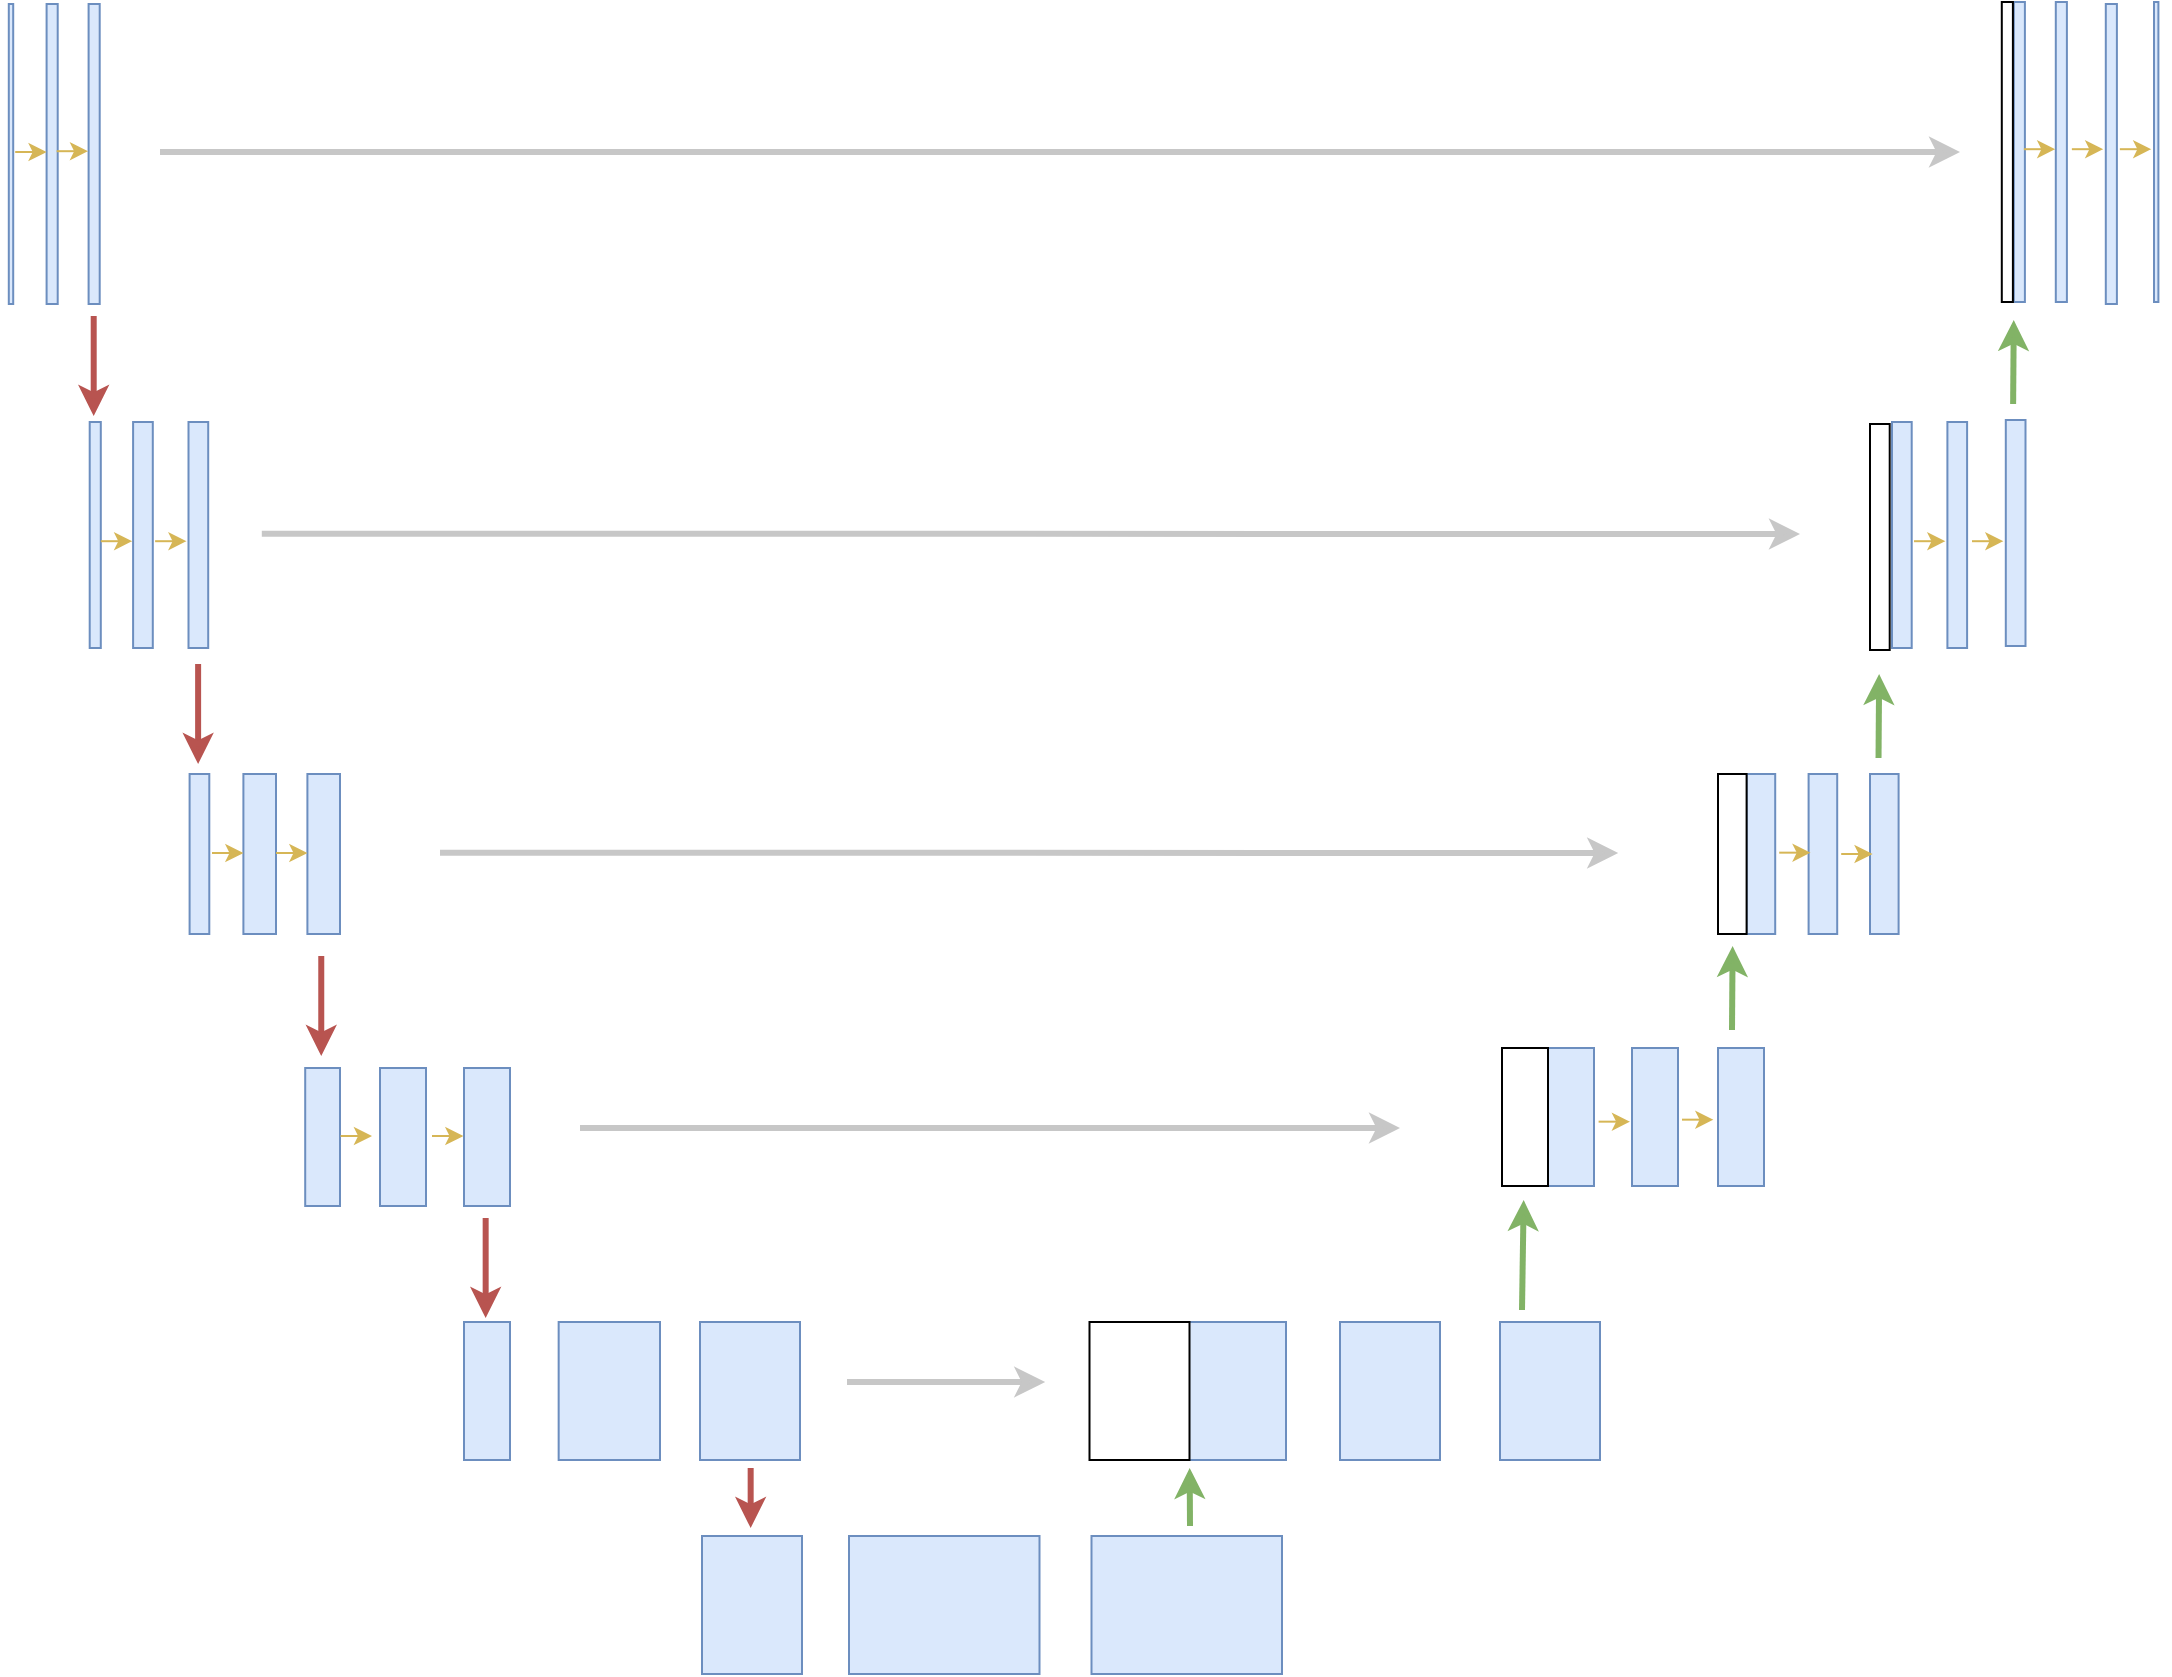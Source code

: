 <mxfile version="24.0.1" type="device">
  <diagram name="Página-1" id="tYmLiEwEMPGMQ0-EJTuI">
    <mxGraphModel dx="1349" dy="848" grid="1" gridSize="10" guides="1" tooltips="1" connect="1" arrows="1" fold="1" page="1" pageScale="8" pageWidth="1200" pageHeight="1600" math="0" shadow="0">
      <root>
        <mxCell id="0" />
        <mxCell id="1" parent="0" />
        <mxCell id="JifNjsEfJaHmQElctE8R-52" value="" style="rounded=0;whiteSpace=wrap;html=1;fillColor=#dae8fc;strokeColor=#6c8ebf;perimeterSpacing=3;" vertex="1" parent="1">
          <mxGeometry x="134.4" y="481" width="2.2" height="150" as="geometry" />
        </mxCell>
        <mxCell id="JifNjsEfJaHmQElctE8R-58" value="" style="rounded=0;whiteSpace=wrap;html=1;fillColor=#dae8fc;strokeColor=#6c8ebf;perimeterSpacing=3;" vertex="1" parent="1">
          <mxGeometry x="282.6" y="1013" width="17.4" height="69" as="geometry" />
        </mxCell>
        <mxCell id="JifNjsEfJaHmQElctE8R-59" value="" style="rounded=0;whiteSpace=wrap;html=1;fillColor=#dae8fc;strokeColor=#6c8ebf;perimeterSpacing=3;" vertex="1" parent="1">
          <mxGeometry x="174.85" y="690" width="5.55" height="113" as="geometry" />
        </mxCell>
        <mxCell id="JifNjsEfJaHmQElctE8R-61" value="" style="rounded=0;whiteSpace=wrap;html=1;fillColor=#dae8fc;strokeColor=#6c8ebf;perimeterSpacing=3;" vertex="1" parent="1">
          <mxGeometry x="153.3" y="481" width="5.55" height="150" as="geometry" />
        </mxCell>
        <mxCell id="JifNjsEfJaHmQElctE8R-62" value="" style="rounded=0;whiteSpace=wrap;html=1;fillColor=#dae8fc;strokeColor=#6c8ebf;perimeterSpacing=3;" vertex="1" parent="1">
          <mxGeometry x="174.3" y="481" width="5.55" height="150" as="geometry" />
        </mxCell>
        <mxCell id="JifNjsEfJaHmQElctE8R-66" value="" style="endArrow=classic;html=1;rounded=0;exitX=1;exitY=0.5;exitDx=0;exitDy=0;entryX=0;entryY=0.5;entryDx=0;entryDy=0;fillColor=#fff2cc;strokeColor=#d6b656;" edge="1" parent="1">
          <mxGeometry width="50" height="50" relative="1" as="geometry">
            <mxPoint x="137.6" y="555" as="sourcePoint" />
            <mxPoint x="153.3" y="555" as="targetPoint" />
          </mxGeometry>
        </mxCell>
        <mxCell id="JifNjsEfJaHmQElctE8R-67" value="" style="endArrow=classic;html=1;rounded=0;exitX=1;exitY=0.5;exitDx=0;exitDy=0;entryX=0;entryY=0.5;entryDx=0;entryDy=0;fillColor=#fff2cc;strokeColor=#d6b656;" edge="1" parent="1">
          <mxGeometry width="50" height="50" relative="1" as="geometry">
            <mxPoint x="158.33" y="554.6" as="sourcePoint" />
            <mxPoint x="174.03" y="554.6" as="targetPoint" />
          </mxGeometry>
        </mxCell>
        <mxCell id="JifNjsEfJaHmQElctE8R-70" value="" style="rounded=0;whiteSpace=wrap;html=1;fillColor=#dae8fc;strokeColor=#6c8ebf;perimeterSpacing=3;" vertex="1" parent="1">
          <mxGeometry x="196.55" y="690" width="9.85" height="113" as="geometry" />
        </mxCell>
        <mxCell id="JifNjsEfJaHmQElctE8R-75" value="" style="endArrow=classic;html=1;rounded=0;exitX=1;exitY=0.5;exitDx=0;exitDy=0;entryX=0;entryY=0.5;entryDx=0;entryDy=0;fillColor=#fff2cc;strokeColor=#d6b656;" edge="1" parent="1">
          <mxGeometry width="50" height="50" relative="1" as="geometry">
            <mxPoint x="180.4" y="749.6" as="sourcePoint" />
            <mxPoint x="196.1" y="749.6" as="targetPoint" />
          </mxGeometry>
        </mxCell>
        <mxCell id="JifNjsEfJaHmQElctE8R-76" value="" style="endArrow=classic;html=1;rounded=0;exitX=1;exitY=0.5;exitDx=0;exitDy=0;entryX=0;entryY=0.5;entryDx=0;entryDy=0;fillColor=#fff2cc;strokeColor=#d6b656;" edge="1" parent="1">
          <mxGeometry width="50" height="50" relative="1" as="geometry">
            <mxPoint x="207.55" y="749.6" as="sourcePoint" />
            <mxPoint x="223.25" y="749.6" as="targetPoint" />
          </mxGeometry>
        </mxCell>
        <mxCell id="JifNjsEfJaHmQElctE8R-85" value="" style="endArrow=classic;html=1;rounded=0;exitX=1;exitY=0.5;exitDx=0;exitDy=0;entryX=0;entryY=0.5;entryDx=0;entryDy=0;fillColor=#fff2cc;strokeColor=#d6b656;" edge="1" parent="1">
          <mxGeometry width="50" height="50" relative="1" as="geometry">
            <mxPoint x="346" y="1047" as="sourcePoint" />
            <mxPoint x="361.7" y="1047" as="targetPoint" />
          </mxGeometry>
        </mxCell>
        <mxCell id="JifNjsEfJaHmQElctE8R-124" value="" style="rounded=0;whiteSpace=wrap;html=1;fillColor=#dae8fc;strokeColor=#6c8ebf;perimeterSpacing=3;" vertex="1" parent="1">
          <mxGeometry x="224.25" y="690" width="9.85" height="113" as="geometry" />
        </mxCell>
        <mxCell id="JifNjsEfJaHmQElctE8R-125" value="" style="rounded=0;whiteSpace=wrap;html=1;fillColor=#dae8fc;strokeColor=#6c8ebf;perimeterSpacing=3;" vertex="1" parent="1">
          <mxGeometry x="224.8" y="866" width="9.85" height="80" as="geometry" />
        </mxCell>
        <mxCell id="JifNjsEfJaHmQElctE8R-127" value="" style="rounded=0;whiteSpace=wrap;html=1;fillColor=#dae8fc;strokeColor=#6c8ebf;perimeterSpacing=3;" vertex="1" parent="1">
          <mxGeometry x="251.7" y="866" width="16.3" height="80" as="geometry" />
        </mxCell>
        <mxCell id="JifNjsEfJaHmQElctE8R-128" value="" style="endArrow=classic;html=1;rounded=0;exitX=1;exitY=0.5;exitDx=0;exitDy=0;entryX=0;entryY=0.5;entryDx=0;entryDy=0;fillColor=#fff2cc;strokeColor=#d6b656;" edge="1" parent="1">
          <mxGeometry width="50" height="50" relative="1" as="geometry">
            <mxPoint x="236" y="905.5" as="sourcePoint" />
            <mxPoint x="251.7" y="905.5" as="targetPoint" />
          </mxGeometry>
        </mxCell>
        <mxCell id="JifNjsEfJaHmQElctE8R-130" value="" style="rounded=0;whiteSpace=wrap;html=1;fillColor=#dae8fc;strokeColor=#6c8ebf;perimeterSpacing=3;" vertex="1" parent="1">
          <mxGeometry x="283.7" y="866" width="16.3" height="80" as="geometry" />
        </mxCell>
        <mxCell id="JifNjsEfJaHmQElctE8R-131" value="" style="endArrow=classic;html=1;rounded=0;exitX=1;exitY=0.5;exitDx=0;exitDy=0;entryX=0;entryY=0.5;entryDx=0;entryDy=0;fillColor=#fff2cc;strokeColor=#d6b656;" edge="1" parent="1">
          <mxGeometry width="50" height="50" relative="1" as="geometry">
            <mxPoint x="268" y="905.5" as="sourcePoint" />
            <mxPoint x="283.7" y="905.5" as="targetPoint" />
          </mxGeometry>
        </mxCell>
        <mxCell id="JifNjsEfJaHmQElctE8R-134" value="" style="endArrow=classic;html=1;rounded=0;exitX=1;exitY=0.5;exitDx=0;exitDy=0;entryX=0;entryY=0.5;entryDx=0;entryDy=0;fillColor=#fff2cc;strokeColor=#d6b656;" edge="1" parent="1">
          <mxGeometry width="50" height="50" relative="1" as="geometry">
            <mxPoint x="300.3" y="1047" as="sourcePoint" />
            <mxPoint x="316.0" y="1047" as="targetPoint" />
          </mxGeometry>
        </mxCell>
        <mxCell id="JifNjsEfJaHmQElctE8R-139" value="" style="rounded=0;whiteSpace=wrap;html=1;fillColor=#dae8fc;strokeColor=#6c8ebf;perimeterSpacing=3;" vertex="1" parent="1">
          <mxGeometry x="409.33" y="1140" width="50.67" height="69" as="geometry" />
        </mxCell>
        <mxCell id="JifNjsEfJaHmQElctE8R-140" value="" style="rounded=0;whiteSpace=wrap;html=1;fillColor=#dae8fc;strokeColor=#6c8ebf;perimeterSpacing=3;" vertex="1" parent="1">
          <mxGeometry x="480" y="1140" width="50" height="69" as="geometry" />
        </mxCell>
        <mxCell id="JifNjsEfJaHmQElctE8R-141" value="" style="rounded=0;whiteSpace=wrap;html=1;fillColor=#dae8fc;strokeColor=#6c8ebf;perimeterSpacing=3;" vertex="1" parent="1">
          <mxGeometry x="481" y="1247" width="50" height="69" as="geometry" />
        </mxCell>
        <mxCell id="JifNjsEfJaHmQElctE8R-144" value="" style="rounded=0;whiteSpace=wrap;html=1;fillColor=#dae8fc;strokeColor=#6c8ebf;perimeterSpacing=3;" vertex="1" parent="1">
          <mxGeometry x="675.75" y="1247" width="95.25" height="69" as="geometry" />
        </mxCell>
        <mxCell id="JifNjsEfJaHmQElctE8R-145" value="" style="rounded=0;whiteSpace=wrap;html=1;fillColor=#dae8fc;strokeColor=#6c8ebf;perimeterSpacing=3;" vertex="1" parent="1">
          <mxGeometry x="723" y="1140" width="50" height="69" as="geometry" />
        </mxCell>
        <mxCell id="JifNjsEfJaHmQElctE8R-146" value="" style="rounded=0;whiteSpace=wrap;html=1;perimeterSpacing=3;" vertex="1" parent="1">
          <mxGeometry x="674.75" y="1140" width="50" height="69" as="geometry" />
        </mxCell>
        <mxCell id="JifNjsEfJaHmQElctE8R-147" value="" style="rounded=0;whiteSpace=wrap;html=1;fillColor=#dae8fc;strokeColor=#6c8ebf;perimeterSpacing=3;" vertex="1" parent="1">
          <mxGeometry x="554.5" y="1247" width="95.25" height="69" as="geometry" />
        </mxCell>
        <mxCell id="JifNjsEfJaHmQElctE8R-148" value="" style="rounded=0;whiteSpace=wrap;html=1;fillColor=#dae8fc;strokeColor=#6c8ebf;perimeterSpacing=3;" vertex="1" parent="1">
          <mxGeometry x="800" y="1140" width="50" height="69" as="geometry" />
        </mxCell>
        <mxCell id="JifNjsEfJaHmQElctE8R-149" value="" style="rounded=0;whiteSpace=wrap;html=1;fillColor=#dae8fc;strokeColor=#6c8ebf;perimeterSpacing=3;" vertex="1" parent="1">
          <mxGeometry x="880" y="1140" width="50" height="69" as="geometry" />
        </mxCell>
        <mxCell id="JifNjsEfJaHmQElctE8R-150" value="" style="rounded=0;whiteSpace=wrap;html=1;fillColor=#dae8fc;strokeColor=#6c8ebf;perimeterSpacing=3;" vertex="1" parent="1">
          <mxGeometry x="904" y="1003" width="23" height="69" as="geometry" />
        </mxCell>
        <mxCell id="JifNjsEfJaHmQElctE8R-152" value="" style="rounded=0;whiteSpace=wrap;html=1;perimeterSpacing=3;" vertex="1" parent="1">
          <mxGeometry x="881" y="1003" width="23" height="69" as="geometry" />
        </mxCell>
        <mxCell id="JifNjsEfJaHmQElctE8R-153" value="" style="rounded=0;whiteSpace=wrap;html=1;fillColor=#dae8fc;strokeColor=#6c8ebf;perimeterSpacing=3;" vertex="1" parent="1">
          <mxGeometry x="320" y="1013" width="23" height="69" as="geometry" />
        </mxCell>
        <mxCell id="JifNjsEfJaHmQElctE8R-154" value="" style="rounded=0;whiteSpace=wrap;html=1;fillColor=#dae8fc;strokeColor=#6c8ebf;perimeterSpacing=3;" vertex="1" parent="1">
          <mxGeometry x="362" y="1013" width="23" height="69" as="geometry" />
        </mxCell>
        <mxCell id="JifNjsEfJaHmQElctE8R-155" value="" style="rounded=0;whiteSpace=wrap;html=1;fillColor=#dae8fc;strokeColor=#6c8ebf;perimeterSpacing=3;" vertex="1" parent="1">
          <mxGeometry x="362" y="1140" width="23" height="69" as="geometry" />
        </mxCell>
        <mxCell id="JifNjsEfJaHmQElctE8R-156" value="" style="rounded=0;whiteSpace=wrap;html=1;fillColor=#dae8fc;strokeColor=#6c8ebf;perimeterSpacing=3;" vertex="1" parent="1">
          <mxGeometry x="946" y="1003" width="23" height="69" as="geometry" />
        </mxCell>
        <mxCell id="JifNjsEfJaHmQElctE8R-157" value="" style="rounded=0;whiteSpace=wrap;html=1;fillColor=#dae8fc;strokeColor=#6c8ebf;perimeterSpacing=3;" vertex="1" parent="1">
          <mxGeometry x="989" y="1003" width="23" height="69" as="geometry" />
        </mxCell>
        <mxCell id="JifNjsEfJaHmQElctE8R-159" value="" style="rounded=0;whiteSpace=wrap;html=1;fillColor=#dae8fc;strokeColor=#6c8ebf;perimeterSpacing=3;" vertex="1" parent="1">
          <mxGeometry x="1003.3" y="866" width="14.3" height="80" as="geometry" />
        </mxCell>
        <mxCell id="JifNjsEfJaHmQElctE8R-161" value="" style="rounded=0;whiteSpace=wrap;html=1;perimeterSpacing=3;" vertex="1" parent="1">
          <mxGeometry x="989.0" y="866" width="14.3" height="80" as="geometry" />
        </mxCell>
        <mxCell id="JifNjsEfJaHmQElctE8R-163" value="" style="rounded=0;whiteSpace=wrap;html=1;fillColor=#dae8fc;strokeColor=#6c8ebf;perimeterSpacing=3;" vertex="1" parent="1">
          <mxGeometry x="1136.9" y="480" width="5.55" height="150" as="geometry" />
        </mxCell>
        <mxCell id="JifNjsEfJaHmQElctE8R-164" value="" style="rounded=0;whiteSpace=wrap;html=1;fillColor=#dae8fc;strokeColor=#6c8ebf;perimeterSpacing=3;" vertex="1" parent="1">
          <mxGeometry x="1157.9" y="480" width="5.55" height="150" as="geometry" />
        </mxCell>
        <mxCell id="JifNjsEfJaHmQElctE8R-166" value="" style="endArrow=classic;html=1;rounded=0;exitX=1;exitY=0.5;exitDx=0;exitDy=0;entryX=0;entryY=0.5;entryDx=0;entryDy=0;fillColor=#fff2cc;strokeColor=#d6b656;" edge="1" parent="1">
          <mxGeometry width="50" height="50" relative="1" as="geometry">
            <mxPoint x="1141.93" y="553.6" as="sourcePoint" />
            <mxPoint x="1157.63" y="553.6" as="targetPoint" />
          </mxGeometry>
        </mxCell>
        <mxCell id="JifNjsEfJaHmQElctE8R-167" value="" style="rounded=0;whiteSpace=wrap;html=1;fillColor=#dae8fc;strokeColor=#6c8ebf;perimeterSpacing=3;" vertex="1" parent="1">
          <mxGeometry x="1076" y="690" width="9.85" height="113" as="geometry" />
        </mxCell>
        <mxCell id="JifNjsEfJaHmQElctE8R-168" value="" style="endArrow=classic;html=1;rounded=0;exitX=1;exitY=0.5;exitDx=0;exitDy=0;entryX=0;entryY=0.5;entryDx=0;entryDy=0;fillColor=#fff2cc;strokeColor=#d6b656;" edge="1" parent="1">
          <mxGeometry width="50" height="50" relative="1" as="geometry">
            <mxPoint x="1087.0" y="749.6" as="sourcePoint" />
            <mxPoint x="1102.7" y="749.6" as="targetPoint" />
          </mxGeometry>
        </mxCell>
        <mxCell id="JifNjsEfJaHmQElctE8R-169" value="" style="rounded=0;whiteSpace=wrap;html=1;fillColor=#dae8fc;strokeColor=#6c8ebf;perimeterSpacing=3;" vertex="1" parent="1">
          <mxGeometry x="1103.7" y="690" width="9.85" height="113" as="geometry" />
        </mxCell>
        <mxCell id="JifNjsEfJaHmQElctE8R-170" value="" style="rounded=0;whiteSpace=wrap;html=1;perimeterSpacing=3;" vertex="1" parent="1">
          <mxGeometry x="1065" y="691" width="9.85" height="113" as="geometry" />
        </mxCell>
        <mxCell id="JifNjsEfJaHmQElctE8R-171" value="" style="rounded=0;whiteSpace=wrap;html=1;fillColor=#dae8fc;strokeColor=#6c8ebf;perimeterSpacing=3;" vertex="1" parent="1">
          <mxGeometry x="1034.3" y="866" width="14.3" height="80" as="geometry" />
        </mxCell>
        <mxCell id="JifNjsEfJaHmQElctE8R-172" value="" style="rounded=0;whiteSpace=wrap;html=1;fillColor=#dae8fc;strokeColor=#6c8ebf;perimeterSpacing=3;" vertex="1" parent="1">
          <mxGeometry x="1065.0" y="866" width="14.3" height="80" as="geometry" />
        </mxCell>
        <mxCell id="JifNjsEfJaHmQElctE8R-174" value="" style="rounded=0;whiteSpace=wrap;html=1;fillColor=#dae8fc;strokeColor=#6c8ebf;perimeterSpacing=3;" vertex="1" parent="1">
          <mxGeometry x="1132.9" y="689" width="9.85" height="113" as="geometry" />
        </mxCell>
        <mxCell id="JifNjsEfJaHmQElctE8R-175" value="" style="rounded=0;whiteSpace=wrap;html=1;perimeterSpacing=3;" vertex="1" parent="1">
          <mxGeometry x="1130.9" y="480" width="5.55" height="150" as="geometry" />
        </mxCell>
        <mxCell id="JifNjsEfJaHmQElctE8R-176" value="" style="endArrow=classic;html=1;rounded=0;fillColor=#f5f5f5;strokeColor=#C7C7C7;strokeWidth=3;" edge="1" parent="1">
          <mxGeometry width="50" height="50" relative="1" as="geometry">
            <mxPoint x="210" y="555" as="sourcePoint" />
            <mxPoint x="1110" y="555" as="targetPoint" />
          </mxGeometry>
        </mxCell>
        <mxCell id="JifNjsEfJaHmQElctE8R-177" value="" style="endArrow=classic;html=1;rounded=0;fillColor=#f5f5f5;strokeColor=#C7C7C7;strokeWidth=3;" edge="1" parent="1">
          <mxGeometry width="50" height="50" relative="1" as="geometry">
            <mxPoint x="260.9" y="745.83" as="sourcePoint" />
            <mxPoint x="1030" y="746" as="targetPoint" />
          </mxGeometry>
        </mxCell>
        <mxCell id="JifNjsEfJaHmQElctE8R-179" value="" style="endArrow=classic;html=1;rounded=0;fillColor=#f5f5f5;strokeColor=#C7C7C7;strokeWidth=3;" edge="1" parent="1">
          <mxGeometry width="50" height="50" relative="1" as="geometry">
            <mxPoint x="350" y="905.33" as="sourcePoint" />
            <mxPoint x="939.1" y="905.5" as="targetPoint" />
          </mxGeometry>
        </mxCell>
        <mxCell id="JifNjsEfJaHmQElctE8R-180" value="" style="endArrow=classic;html=1;rounded=0;fillColor=#f5f5f5;strokeColor=#C7C7C7;strokeWidth=3;" edge="1" parent="1">
          <mxGeometry width="50" height="50" relative="1" as="geometry">
            <mxPoint x="420" y="1043" as="sourcePoint" />
            <mxPoint x="830" y="1043" as="targetPoint" />
          </mxGeometry>
        </mxCell>
        <mxCell id="JifNjsEfJaHmQElctE8R-181" value="" style="endArrow=classic;html=1;rounded=0;fillColor=#f5f5f5;strokeColor=#C7C7C7;strokeWidth=3;" edge="1" parent="1">
          <mxGeometry width="50" height="50" relative="1" as="geometry">
            <mxPoint x="553.5" y="1170" as="sourcePoint" />
            <mxPoint x="652.6" y="1170" as="targetPoint" />
          </mxGeometry>
        </mxCell>
        <mxCell id="JifNjsEfJaHmQElctE8R-182" value="" style="endArrow=classic;html=1;rounded=0;strokeWidth=3;fillColor=#f8cecc;strokeColor=#b85450;" edge="1" parent="1">
          <mxGeometry width="50" height="50" relative="1" as="geometry">
            <mxPoint x="176.85" y="637" as="sourcePoint" />
            <mxPoint x="176.85" y="687" as="targetPoint" />
          </mxGeometry>
        </mxCell>
        <mxCell id="JifNjsEfJaHmQElctE8R-183" value="" style="endArrow=classic;html=1;rounded=0;strokeWidth=3;fillColor=#f8cecc;strokeColor=#b85450;" edge="1" parent="1">
          <mxGeometry width="50" height="50" relative="1" as="geometry">
            <mxPoint x="229.06" y="811" as="sourcePoint" />
            <mxPoint x="229.06" y="861" as="targetPoint" />
          </mxGeometry>
        </mxCell>
        <mxCell id="JifNjsEfJaHmQElctE8R-184" value="" style="endArrow=classic;html=1;rounded=0;strokeWidth=3;fillColor=#f8cecc;strokeColor=#b85450;" edge="1" parent="1">
          <mxGeometry width="50" height="50" relative="1" as="geometry">
            <mxPoint x="290.63" y="957" as="sourcePoint" />
            <mxPoint x="290.63" y="1007" as="targetPoint" />
          </mxGeometry>
        </mxCell>
        <mxCell id="JifNjsEfJaHmQElctE8R-185" value="" style="endArrow=classic;html=1;rounded=0;strokeWidth=3;fillColor=#f8cecc;strokeColor=#b85450;" edge="1" parent="1">
          <mxGeometry width="50" height="50" relative="1" as="geometry">
            <mxPoint x="372.83" y="1088" as="sourcePoint" />
            <mxPoint x="372.83" y="1138" as="targetPoint" />
          </mxGeometry>
        </mxCell>
        <mxCell id="JifNjsEfJaHmQElctE8R-187" value="" style="endArrow=classic;html=1;rounded=0;strokeWidth=3;fillColor=#f8cecc;strokeColor=#b85450;" edge="1" parent="1">
          <mxGeometry width="50" height="50" relative="1" as="geometry">
            <mxPoint x="505.33" y="1213" as="sourcePoint" />
            <mxPoint x="505.33" y="1243" as="targetPoint" />
          </mxGeometry>
        </mxCell>
        <mxCell id="JifNjsEfJaHmQElctE8R-188" value="" style="endArrow=classic;html=1;rounded=0;strokeWidth=3;fillColor=#d5e8d4;strokeColor=#82b366;" edge="1" parent="1">
          <mxGeometry width="50" height="50" relative="1" as="geometry">
            <mxPoint x="725" y="1242" as="sourcePoint" />
            <mxPoint x="724.83" y="1213" as="targetPoint" />
          </mxGeometry>
        </mxCell>
        <mxCell id="JifNjsEfJaHmQElctE8R-192" value="" style="endArrow=classic;html=1;rounded=0;strokeWidth=3;fillColor=#d5e8d4;strokeColor=#82b366;exitX=0.25;exitY=0;exitDx=0;exitDy=0;" edge="1" parent="1">
          <mxGeometry width="50" height="50" relative="1" as="geometry">
            <mxPoint x="891" y="1134" as="sourcePoint" />
            <mxPoint x="891.83" y="1079" as="targetPoint" />
          </mxGeometry>
        </mxCell>
        <mxCell id="JifNjsEfJaHmQElctE8R-193" value="" style="endArrow=classic;html=1;rounded=0;strokeWidth=3;fillColor=#d5e8d4;strokeColor=#82b366;" edge="1" parent="1">
          <mxGeometry width="50" height="50" relative="1" as="geometry">
            <mxPoint x="996" y="994" as="sourcePoint" />
            <mxPoint x="996.31" y="952" as="targetPoint" />
          </mxGeometry>
        </mxCell>
        <mxCell id="JifNjsEfJaHmQElctE8R-194" value="" style="endArrow=classic;html=1;rounded=0;strokeWidth=3;fillColor=#d5e8d4;strokeColor=#82b366;" edge="1" parent="1">
          <mxGeometry width="50" height="50" relative="1" as="geometry">
            <mxPoint x="1069.26" y="858" as="sourcePoint" />
            <mxPoint x="1069.57" y="816" as="targetPoint" />
          </mxGeometry>
        </mxCell>
        <mxCell id="JifNjsEfJaHmQElctE8R-195" value="" style="endArrow=classic;html=1;rounded=0;strokeWidth=3;fillColor=#d5e8d4;strokeColor=#82b366;" edge="1" parent="1">
          <mxGeometry width="50" height="50" relative="1" as="geometry">
            <mxPoint x="1136.57" y="681" as="sourcePoint" />
            <mxPoint x="1136.88" y="639" as="targetPoint" />
          </mxGeometry>
        </mxCell>
        <mxCell id="JifNjsEfJaHmQElctE8R-196" value="" style="rounded=0;whiteSpace=wrap;html=1;fillColor=#dae8fc;strokeColor=#6c8ebf;perimeterSpacing=3;" vertex="1" parent="1">
          <mxGeometry x="1182.9" y="481" width="5.55" height="150" as="geometry" />
        </mxCell>
        <mxCell id="JifNjsEfJaHmQElctE8R-197" value="" style="rounded=0;whiteSpace=wrap;html=1;fillColor=#dae8fc;strokeColor=#6c8ebf;perimeterSpacing=3;" vertex="1" parent="1">
          <mxGeometry x="1207" y="480" width="2.2" height="150" as="geometry" />
        </mxCell>
        <mxCell id="JifNjsEfJaHmQElctE8R-198" value="" style="endArrow=classic;html=1;rounded=0;exitX=1;exitY=0.5;exitDx=0;exitDy=0;entryX=0;entryY=0.5;entryDx=0;entryDy=0;fillColor=#fff2cc;strokeColor=#d6b656;" edge="1" parent="1">
          <mxGeometry width="50" height="50" relative="1" as="geometry">
            <mxPoint x="1116.0" y="749.6" as="sourcePoint" />
            <mxPoint x="1131.7" y="749.6" as="targetPoint" />
          </mxGeometry>
        </mxCell>
        <mxCell id="JifNjsEfJaHmQElctE8R-199" value="" style="endArrow=classic;html=1;rounded=0;exitX=1;exitY=0.5;exitDx=0;exitDy=0;entryX=0;entryY=0.5;entryDx=0;entryDy=0;fillColor=#fff2cc;strokeColor=#d6b656;" edge="1" parent="1">
          <mxGeometry width="50" height="50" relative="1" as="geometry">
            <mxPoint x="1165.93" y="553.6" as="sourcePoint" />
            <mxPoint x="1181.63" y="553.6" as="targetPoint" />
          </mxGeometry>
        </mxCell>
        <mxCell id="JifNjsEfJaHmQElctE8R-200" value="" style="endArrow=classic;html=1;rounded=0;exitX=1;exitY=0.5;exitDx=0;exitDy=0;entryX=0;entryY=0.5;entryDx=0;entryDy=0;fillColor=#fff2cc;strokeColor=#d6b656;" edge="1" parent="1">
          <mxGeometry width="50" height="50" relative="1" as="geometry">
            <mxPoint x="1189.93" y="553.6" as="sourcePoint" />
            <mxPoint x="1205.63" y="553.6" as="targetPoint" />
          </mxGeometry>
        </mxCell>
        <mxCell id="JifNjsEfJaHmQElctE8R-201" value="" style="endArrow=classic;html=1;rounded=0;exitX=1;exitY=0.5;exitDx=0;exitDy=0;entryX=0;entryY=0.5;entryDx=0;entryDy=0;fillColor=#fff2cc;strokeColor=#d6b656;" edge="1" parent="1">
          <mxGeometry width="50" height="50" relative="1" as="geometry">
            <mxPoint x="1050.6" y="906" as="sourcePoint" />
            <mxPoint x="1066.3" y="906" as="targetPoint" />
          </mxGeometry>
        </mxCell>
        <mxCell id="JifNjsEfJaHmQElctE8R-202" value="" style="endArrow=classic;html=1;rounded=0;exitX=1;exitY=0.5;exitDx=0;exitDy=0;entryX=0;entryY=0.5;entryDx=0;entryDy=0;fillColor=#fff2cc;strokeColor=#d6b656;" edge="1" parent="1">
          <mxGeometry width="50" height="50" relative="1" as="geometry">
            <mxPoint x="1019.6" y="905.33" as="sourcePoint" />
            <mxPoint x="1035.3" y="905.33" as="targetPoint" />
          </mxGeometry>
        </mxCell>
        <mxCell id="JifNjsEfJaHmQElctE8R-203" value="" style="endArrow=classic;html=1;rounded=0;exitX=1;exitY=0.5;exitDx=0;exitDy=0;entryX=0;entryY=0.5;entryDx=0;entryDy=0;fillColor=#fff2cc;strokeColor=#d6b656;" edge="1" parent="1">
          <mxGeometry width="50" height="50" relative="1" as="geometry">
            <mxPoint x="929.3" y="1039.83" as="sourcePoint" />
            <mxPoint x="945.0" y="1039.83" as="targetPoint" />
          </mxGeometry>
        </mxCell>
        <mxCell id="JifNjsEfJaHmQElctE8R-204" value="" style="endArrow=classic;html=1;rounded=0;exitX=1;exitY=0.5;exitDx=0;exitDy=0;entryX=0;entryY=0.5;entryDx=0;entryDy=0;fillColor=#fff2cc;strokeColor=#d6b656;" edge="1" parent="1">
          <mxGeometry width="50" height="50" relative="1" as="geometry">
            <mxPoint x="971.0" y="1038.83" as="sourcePoint" />
            <mxPoint x="986.7" y="1038.83" as="targetPoint" />
          </mxGeometry>
        </mxCell>
      </root>
    </mxGraphModel>
  </diagram>
</mxfile>
